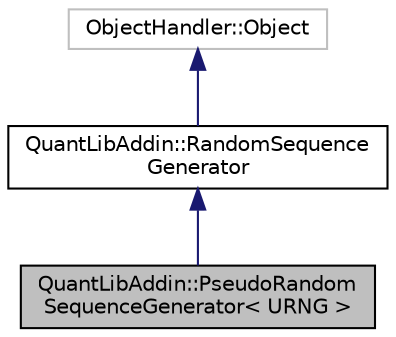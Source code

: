 digraph "QuantLibAddin::PseudoRandomSequenceGenerator&lt; URNG &gt;"
{
  edge [fontname="Helvetica",fontsize="10",labelfontname="Helvetica",labelfontsize="10"];
  node [fontname="Helvetica",fontsize="10",shape=record];
  Node0 [label="QuantLibAddin::PseudoRandom\lSequenceGenerator\< URNG \>",height=0.2,width=0.4,color="black", fillcolor="grey75", style="filled", fontcolor="black"];
  Node1 -> Node0 [dir="back",color="midnightblue",fontsize="10",style="solid",fontname="Helvetica"];
  Node1 [label="QuantLibAddin::RandomSequence\lGenerator",height=0.2,width=0.4,color="black", fillcolor="white", style="filled",URL="$class_quant_lib_addin_1_1_random_sequence_generator.html"];
  Node2 -> Node1 [dir="back",color="midnightblue",fontsize="10",style="solid",fontname="Helvetica"];
  Node2 [label="ObjectHandler::Object",height=0.2,width=0.4,color="grey75", fillcolor="white", style="filled"];
}

